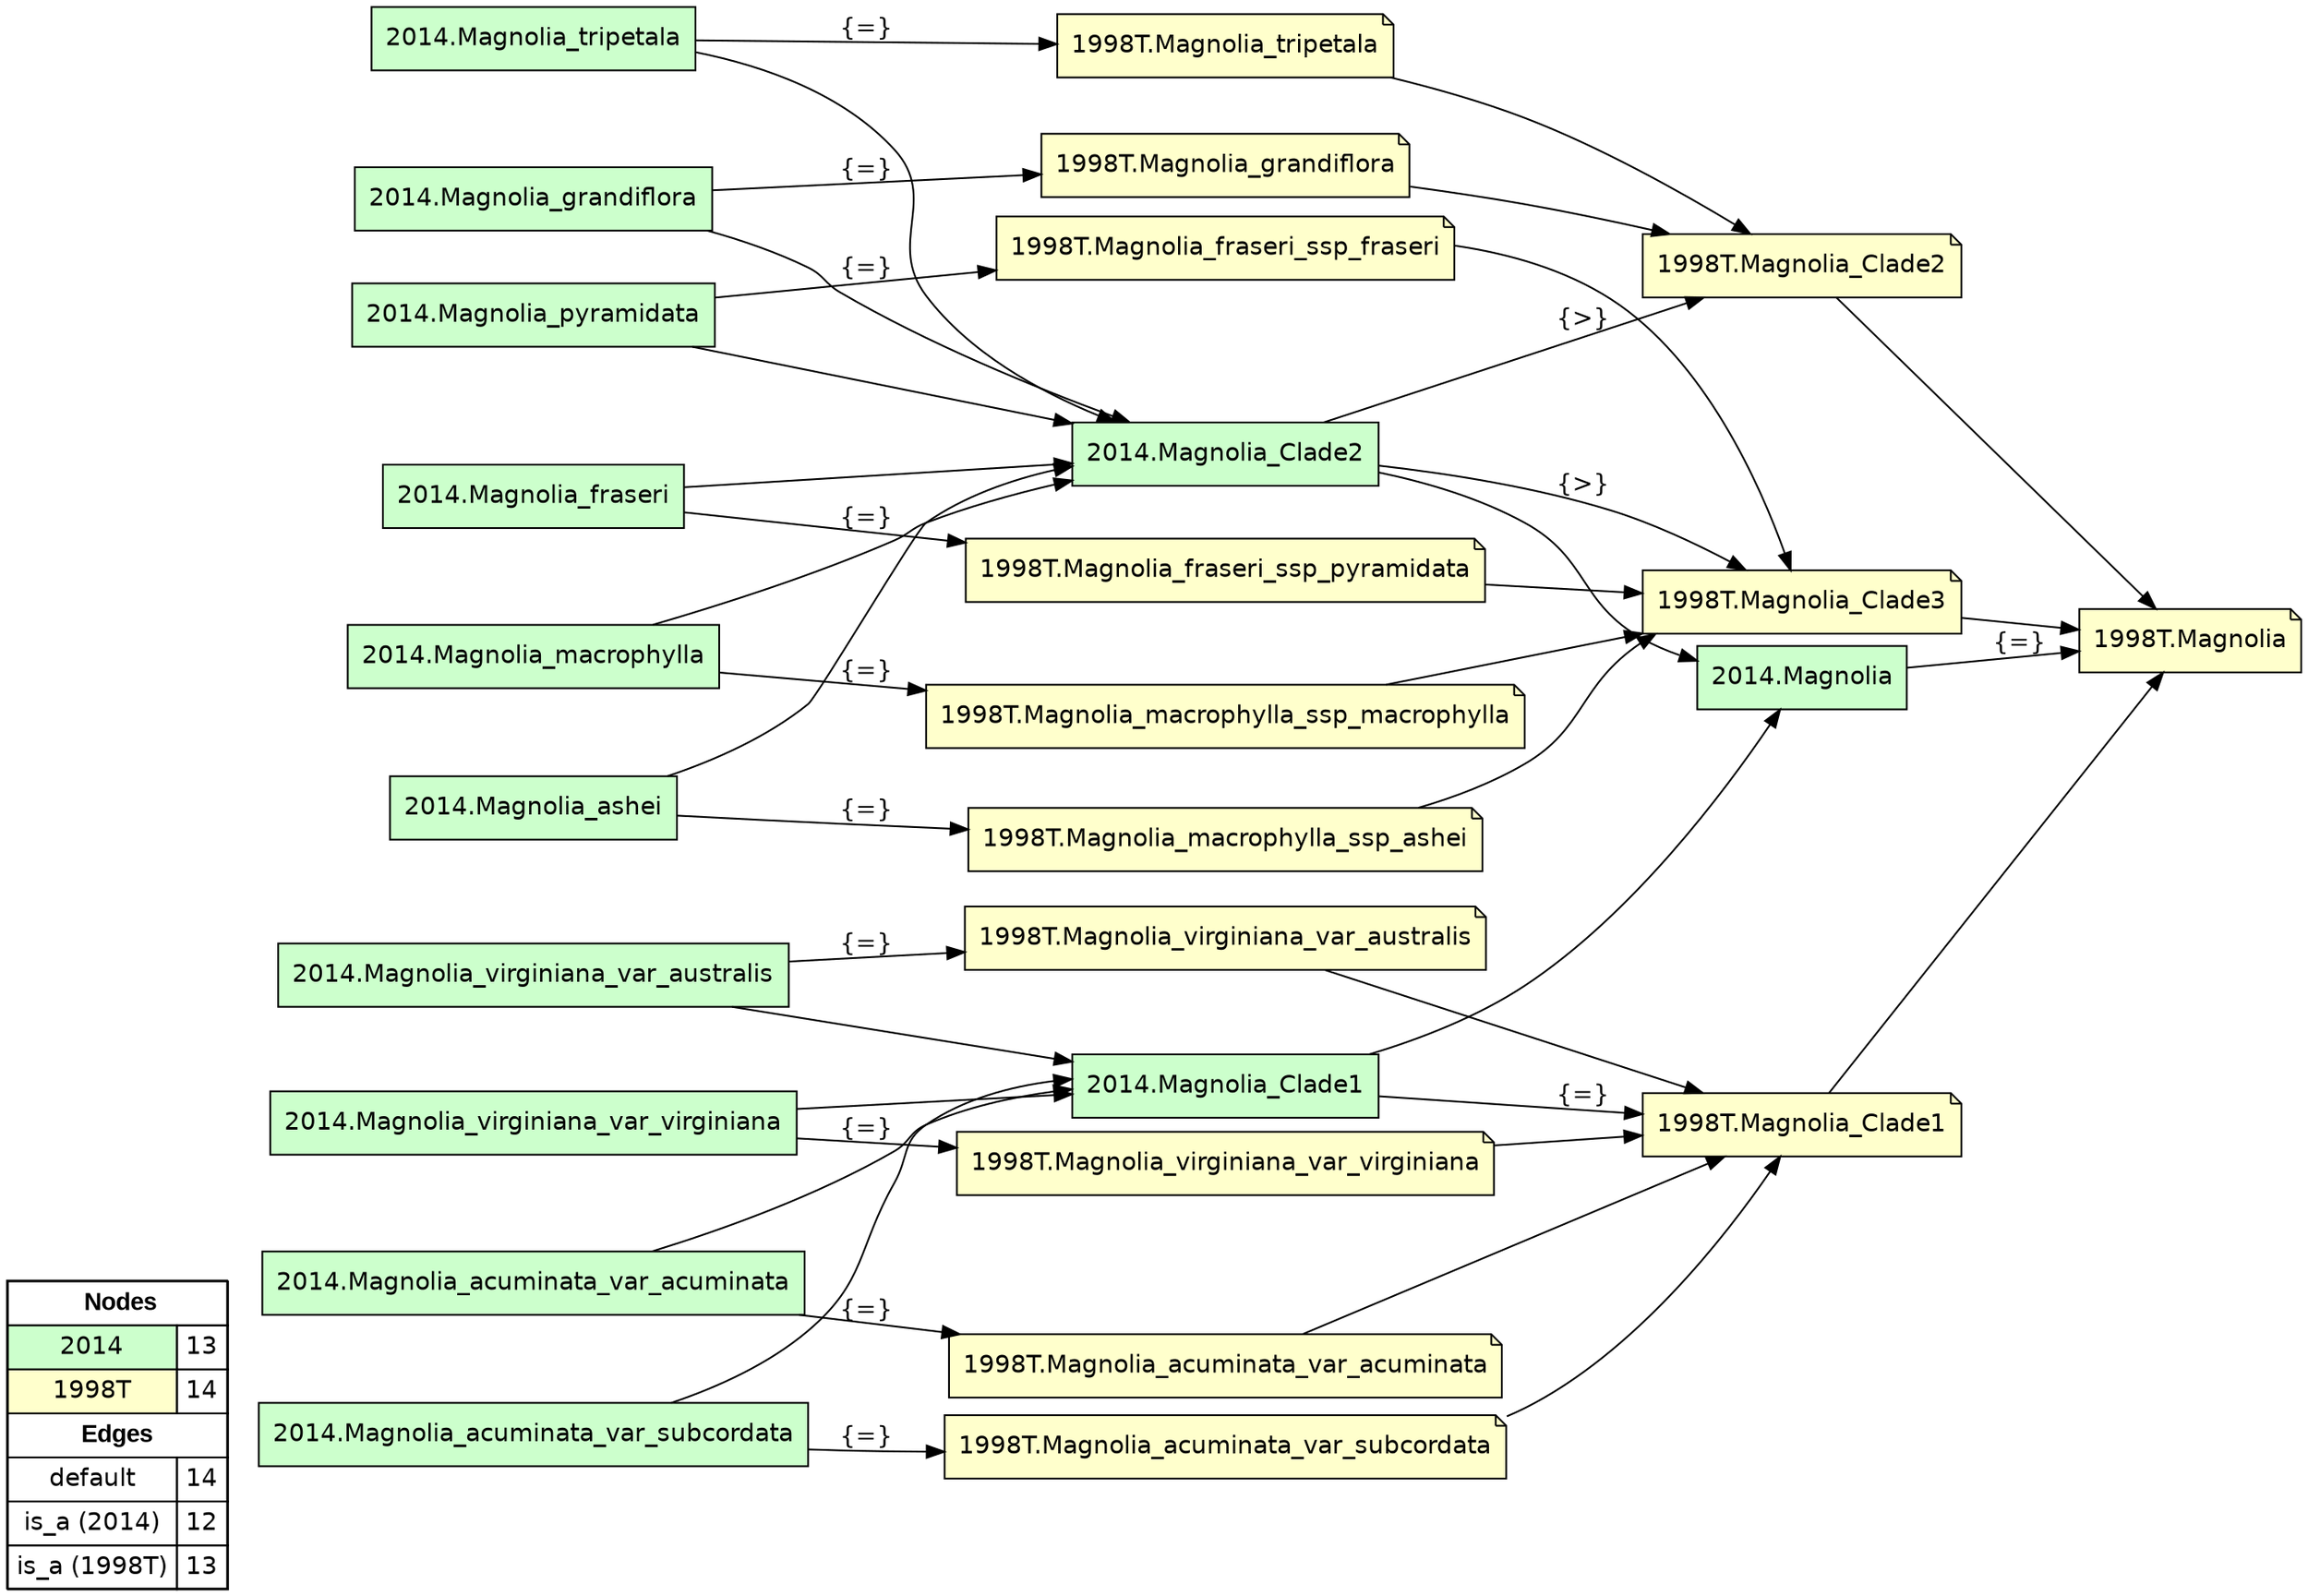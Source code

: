 digraph{
rankdir=LR
node[shape=circle style=filled fillcolor="#FFFFFF"] 
node[shape=box style=filled fillcolor="#CCFFCC" fontname="helvetica"] 
"2014.Magnolia_tripetala"
"2014.Magnolia_fraseri"
"2014.Magnolia_acuminata_var_subcordata"
"2014.Magnolia_grandiflora"
"2014.Magnolia_virginiana_var_australis"
"2014.Magnolia_Clade2"
"2014.Magnolia_Clade1"
"2014.Magnolia_macrophylla"
"2014.Magnolia_ashei"
"2014.Magnolia_acuminata_var_acuminata"
"2014.Magnolia"
"2014.Magnolia_virginiana_var_virginiana"
"2014.Magnolia_pyramidata"
node[shape=circle style=filled fillcolor="#FFFFFF"] 
node[shape=note style=filled fillcolor="#FFFFCC" fontname="helvetica"] 
"1998T.Magnolia_fraseri_ssp_pyramidata"
"1998T.Magnolia_macrophylla_ssp_macrophylla"
"1998T.Magnolia_acuminata_var_subcordata"
"1998T.Magnolia_tripetala"
"1998T.Magnolia_virginiana_var_virginiana"
"1998T.Magnolia_Clade1"
"1998T.Magnolia_Clade2"
"1998T.Magnolia_Clade3"
"1998T.Magnolia_fraseri_ssp_fraseri"
"1998T.Magnolia_macrophylla_ssp_ashei"
"1998T.Magnolia_grandiflora"
"1998T.Magnolia"
"1998T.Magnolia_virginiana_var_australis"
"1998T.Magnolia_acuminata_var_acuminata"
edge[style=solid color="#000000" constraint=true penwidth=1 dir=forward]
edge[style=solid color="#000000" constraint=true penwidth=1 dir=forward]
"2014.Magnolia_macrophylla" -> "1998T.Magnolia_macrophylla_ssp_macrophylla" [label="{=}"]
"2014.Magnolia_Clade2" -> "1998T.Magnolia_Clade3" [label="{>}"]
"2014.Magnolia_Clade2" -> "1998T.Magnolia_Clade2" [label="{>}"]
"2014.Magnolia_fraseri" -> "1998T.Magnolia_fraseri_ssp_pyramidata" [label="{=}"]
"2014.Magnolia_tripetala" -> "1998T.Magnolia_tripetala" [label="{=}"]
"2014.Magnolia_acuminata_var_acuminata" -> "1998T.Magnolia_acuminata_var_acuminata" [label="{=}"]
"2014.Magnolia_acuminata_var_subcordata" -> "1998T.Magnolia_acuminata_var_subcordata" [label="{=}"]
"2014.Magnolia_virginiana_var_australis" -> "1998T.Magnolia_virginiana_var_australis" [label="{=}"]
"2014.Magnolia" -> "1998T.Magnolia" [label="{=}"]
"2014.Magnolia_grandiflora" -> "1998T.Magnolia_grandiflora" [label="{=}"]
"2014.Magnolia_virginiana_var_virginiana" -> "1998T.Magnolia_virginiana_var_virginiana" [label="{=}"]
"2014.Magnolia_pyramidata" -> "1998T.Magnolia_fraseri_ssp_fraseri" [label="{=}"]
"2014.Magnolia_Clade1" -> "1998T.Magnolia_Clade1" [label="{=}"]
"2014.Magnolia_ashei" -> "1998T.Magnolia_macrophylla_ssp_ashei" [label="{=}"]
edge[style=solid color="#000000" constraint=true penwidth=1 dir=forward]
edge[style=solid color="#000000" constraint=true penwidth=1 dir=forward]
"2014.Magnolia_fraseri" -> "2014.Magnolia_Clade2"
"2014.Magnolia_Clade2" -> "2014.Magnolia"
"2014.Magnolia_pyramidata" -> "2014.Magnolia_Clade2"
"2014.Magnolia_tripetala" -> "2014.Magnolia_Clade2"
"2014.Magnolia_macrophylla" -> "2014.Magnolia_Clade2"
"2014.Magnolia_virginiana_var_australis" -> "2014.Magnolia_Clade1"
"2014.Magnolia_acuminata_var_acuminata" -> "2014.Magnolia_Clade1"
"2014.Magnolia_virginiana_var_virginiana" -> "2014.Magnolia_Clade1"
"2014.Magnolia_grandiflora" -> "2014.Magnolia_Clade2"
"2014.Magnolia_ashei" -> "2014.Magnolia_Clade2"
"2014.Magnolia_acuminata_var_subcordata" -> "2014.Magnolia_Clade1"
"2014.Magnolia_Clade1" -> "2014.Magnolia"
edge[style=solid color="#000000" constraint=true penwidth=1 dir=forward]
edge[style=solid color="#000000" constraint=true penwidth=1 dir=forward]
"1998T.Magnolia_tripetala" -> "1998T.Magnolia_Clade2"
"1998T.Magnolia_Clade3" -> "1998T.Magnolia"
"1998T.Magnolia_virginiana_var_virginiana" -> "1998T.Magnolia_Clade1"
"1998T.Magnolia_virginiana_var_australis" -> "1998T.Magnolia_Clade1"
"1998T.Magnolia_Clade2" -> "1998T.Magnolia"
"1998T.Magnolia_Clade1" -> "1998T.Magnolia"
"1998T.Magnolia_grandiflora" -> "1998T.Magnolia_Clade2"
"1998T.Magnolia_acuminata_var_subcordata" -> "1998T.Magnolia_Clade1"
"1998T.Magnolia_fraseri_ssp_pyramidata" -> "1998T.Magnolia_Clade3"
"1998T.Magnolia_macrophylla_ssp_ashei" -> "1998T.Magnolia_Clade3"
"1998T.Magnolia_fraseri_ssp_fraseri" -> "1998T.Magnolia_Clade3"
"1998T.Magnolia_macrophylla_ssp_macrophylla" -> "1998T.Magnolia_Clade3"
"1998T.Magnolia_acuminata_var_acuminata" -> "1998T.Magnolia_Clade1"
edge[style=solid color="#000000" constraint=true penwidth=1 dir=forward]
edge[style=dashed color="#AA00FF" constraint=true penwidth=2 dir=both]
node[shape=box] 
{rank=source Legend [fillcolor= white margin=0 label=< 
 <TABLE BORDER="0" CELLBORDER="1" CELLSPACING="0" CELLPADDING="4"> 
<TR> <TD COLSPAN="2"><font face="Arial Black"> Nodes</font></TD> </TR> 
<TR> 
 <TD bgcolor="#CCFFCC" fontname="helvetica">2014</TD> 
 <TD>13</TD> 
 </TR> 
<TR> 
 <TD bgcolor="#FFFFCC" fontname="helvetica">1998T</TD> 
 <TD>14</TD> 
 </TR> 
<TR> <TD COLSPAN="2"><font face = "Arial Black"> Edges </font></TD> </TR> 
<TR> 
 <TD><font color ="#000000">default</font></TD><TD>14</TD>
</TR>
<TR> 
 <TD><font color ="#000000">is_a (2014)</font></TD><TD>12</TD>
</TR>
<TR> 
 <TD><font color ="#000000">is_a (1998T)</font></TD><TD>13</TD>
</TR>
</TABLE> 
 >] } 
}